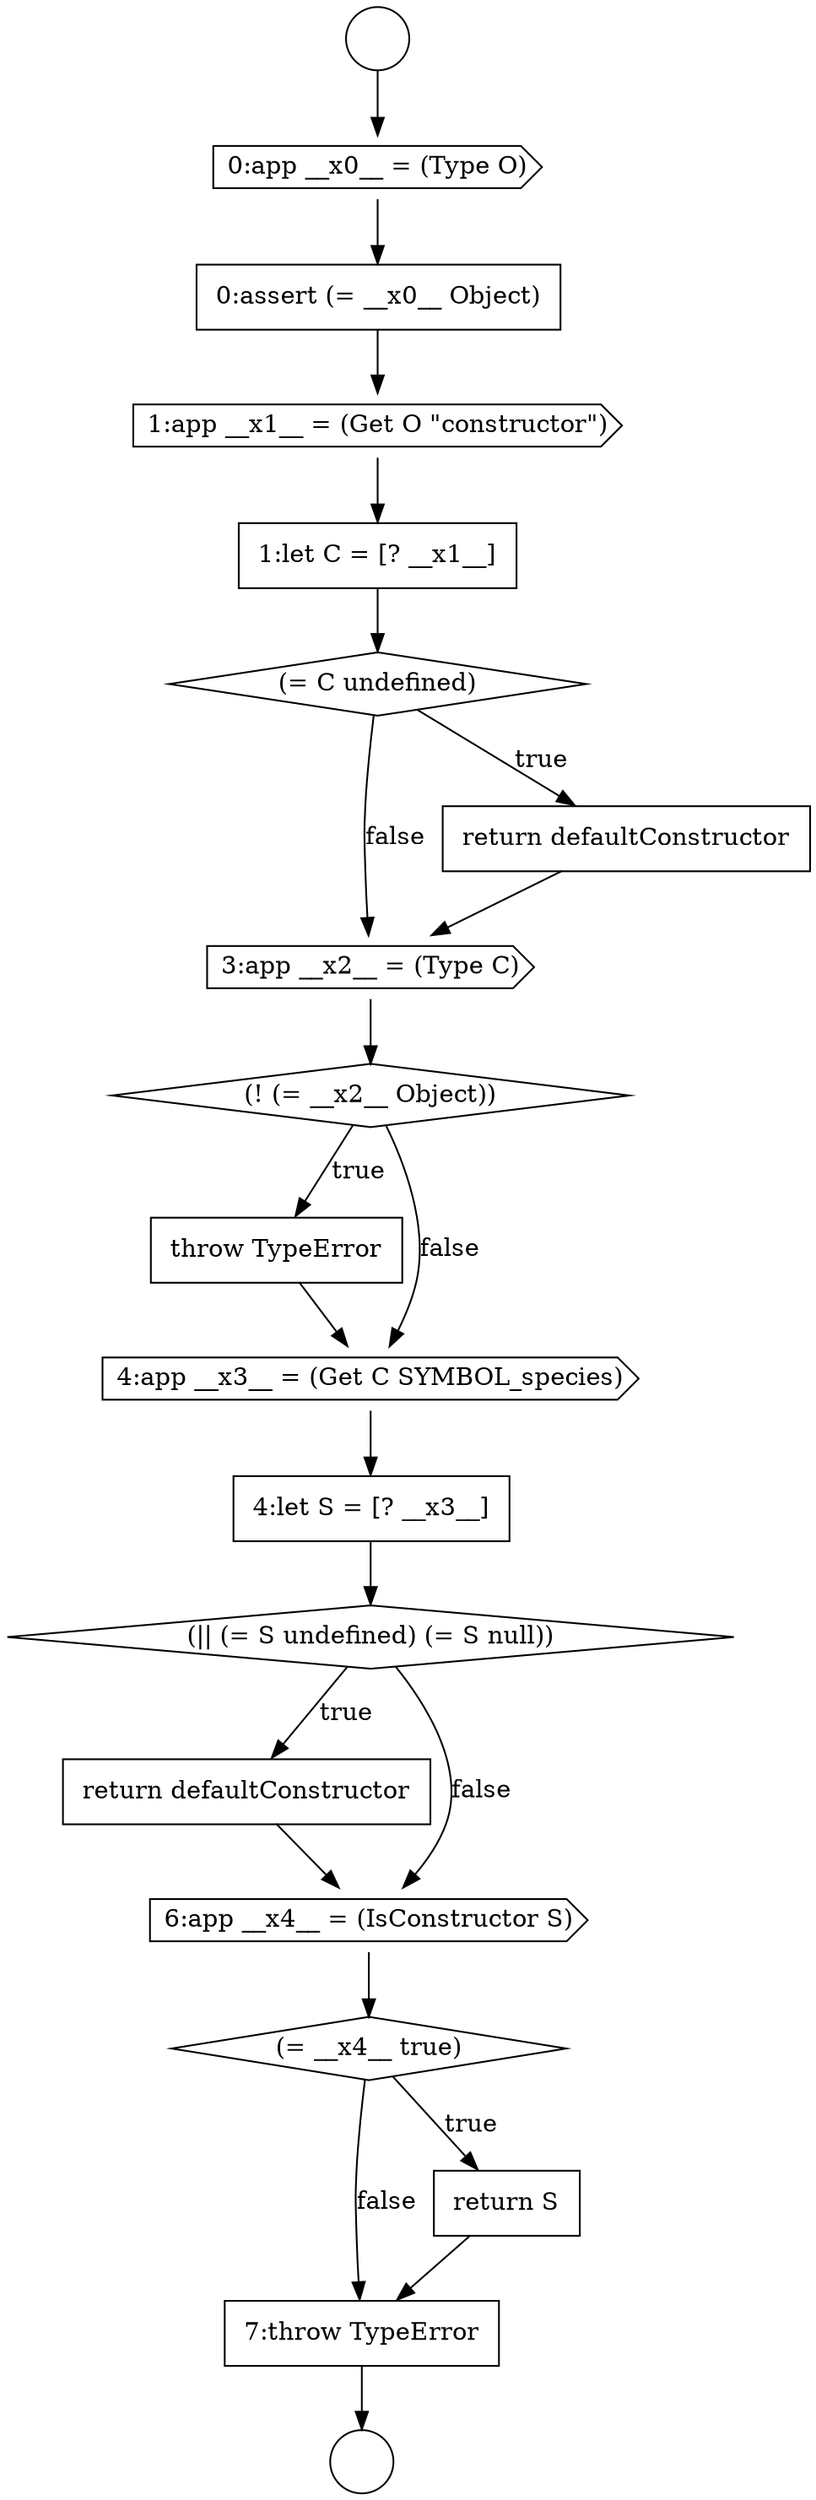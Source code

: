 digraph {
  node1024 [shape=diamond, label=<<font color="black">(= __x4__ true)</font>> color="black" fillcolor="white" style=filled]
  node1013 [shape=none, margin=0, label=<<font color="black">
    <table border="0" cellborder="1" cellspacing="0" cellpadding="10">
      <tr><td align="left">1:let C = [? __x1__]</td></tr>
    </table>
  </font>> color="black" fillcolor="white" style=filled]
  node1020 [shape=none, margin=0, label=<<font color="black">
    <table border="0" cellborder="1" cellspacing="0" cellpadding="10">
      <tr><td align="left">4:let S = [? __x3__]</td></tr>
    </table>
  </font>> color="black" fillcolor="white" style=filled]
  node1021 [shape=diamond, label=<<font color="black">(|| (= S undefined) (= S null))</font>> color="black" fillcolor="white" style=filled]
  node1012 [shape=cds, label=<<font color="black">1:app __x1__ = (Get O &quot;constructor&quot;)</font>> color="black" fillcolor="white" style=filled]
  node1017 [shape=diamond, label=<<font color="black">(! (= __x2__ Object))</font>> color="black" fillcolor="white" style=filled]
  node1016 [shape=cds, label=<<font color="black">3:app __x2__ = (Type C)</font>> color="black" fillcolor="white" style=filled]
  node1026 [shape=none, margin=0, label=<<font color="black">
    <table border="0" cellborder="1" cellspacing="0" cellpadding="10">
      <tr><td align="left">7:throw TypeError</td></tr>
    </table>
  </font>> color="black" fillcolor="white" style=filled]
  node1011 [shape=none, margin=0, label=<<font color="black">
    <table border="0" cellborder="1" cellspacing="0" cellpadding="10">
      <tr><td align="left">0:assert (= __x0__ Object)</td></tr>
    </table>
  </font>> color="black" fillcolor="white" style=filled]
  node1022 [shape=none, margin=0, label=<<font color="black">
    <table border="0" cellborder="1" cellspacing="0" cellpadding="10">
      <tr><td align="left">return defaultConstructor</td></tr>
    </table>
  </font>> color="black" fillcolor="white" style=filled]
  node1015 [shape=none, margin=0, label=<<font color="black">
    <table border="0" cellborder="1" cellspacing="0" cellpadding="10">
      <tr><td align="left">return defaultConstructor</td></tr>
    </table>
  </font>> color="black" fillcolor="white" style=filled]
  node1018 [shape=none, margin=0, label=<<font color="black">
    <table border="0" cellborder="1" cellspacing="0" cellpadding="10">
      <tr><td align="left">throw TypeError</td></tr>
    </table>
  </font>> color="black" fillcolor="white" style=filled]
  node1025 [shape=none, margin=0, label=<<font color="black">
    <table border="0" cellborder="1" cellspacing="0" cellpadding="10">
      <tr><td align="left">return S</td></tr>
    </table>
  </font>> color="black" fillcolor="white" style=filled]
  node1010 [shape=cds, label=<<font color="black">0:app __x0__ = (Type O)</font>> color="black" fillcolor="white" style=filled]
  node1019 [shape=cds, label=<<font color="black">4:app __x3__ = (Get C SYMBOL_species)</font>> color="black" fillcolor="white" style=filled]
  node1023 [shape=cds, label=<<font color="black">6:app __x4__ = (IsConstructor S)</font>> color="black" fillcolor="white" style=filled]
  node1008 [shape=circle label=" " color="black" fillcolor="white" style=filled]
  node1009 [shape=circle label=" " color="black" fillcolor="white" style=filled]
  node1014 [shape=diamond, label=<<font color="black">(= C undefined)</font>> color="black" fillcolor="white" style=filled]
  node1023 -> node1024 [ color="black"]
  node1019 -> node1020 [ color="black"]
  node1021 -> node1022 [label=<<font color="black">true</font>> color="black"]
  node1021 -> node1023 [label=<<font color="black">false</font>> color="black"]
  node1018 -> node1019 [ color="black"]
  node1014 -> node1015 [label=<<font color="black">true</font>> color="black"]
  node1014 -> node1016 [label=<<font color="black">false</font>> color="black"]
  node1015 -> node1016 [ color="black"]
  node1020 -> node1021 [ color="black"]
  node1016 -> node1017 [ color="black"]
  node1011 -> node1012 [ color="black"]
  node1026 -> node1009 [ color="black"]
  node1008 -> node1010 [ color="black"]
  node1024 -> node1025 [label=<<font color="black">true</font>> color="black"]
  node1024 -> node1026 [label=<<font color="black">false</font>> color="black"]
  node1013 -> node1014 [ color="black"]
  node1022 -> node1023 [ color="black"]
  node1010 -> node1011 [ color="black"]
  node1025 -> node1026 [ color="black"]
  node1012 -> node1013 [ color="black"]
  node1017 -> node1018 [label=<<font color="black">true</font>> color="black"]
  node1017 -> node1019 [label=<<font color="black">false</font>> color="black"]
}
